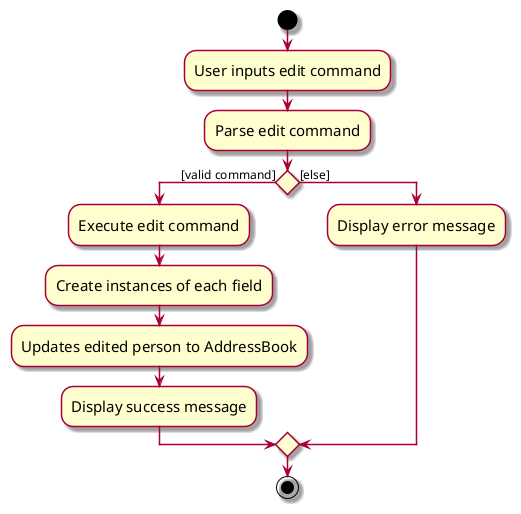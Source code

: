 @startuml
skin rose
skinparam ActivityFontSize 15
skinparam ArrowFontSize 12
start
:User inputs edit command;
:Parse edit command;

'Since the beta syntax does not support placing the condition outside the
'diamond we place it as the true branch instead.

if () then ([valid command])
    :Execute edit command;
    :Create instances of each field;
    :Updates edited person to AddressBook;
    :Display success message;
else ([else])
    :Display error message;
endif
stop
@enduml
